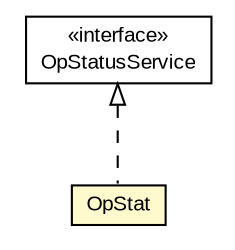 #!/usr/local/bin/dot
#
# Class diagram 
# Generated by UMLGraph version R5_6-24-gf6e263 (http://www.umlgraph.org/)
#

digraph G {
	edge [fontname="arial",fontsize=10,labelfontname="arial",labelfontsize=10];
	node [fontname="arial",fontsize=10,shape=plaintext];
	nodesep=0.25;
	ranksep=0.5;
	// org.miloss.fgsms.services.interfaces.policyconfiguration.OpStatusService
	c837795 [label=<<table title="org.miloss.fgsms.services.interfaces.policyconfiguration.OpStatusService" border="0" cellborder="1" cellspacing="0" cellpadding="2" port="p" href="../../interfaces/policyconfiguration/OpStatusService.html">
		<tr><td><table border="0" cellspacing="0" cellpadding="1">
<tr><td align="center" balign="center"> &#171;interface&#187; </td></tr>
<tr><td align="center" balign="center"> OpStatusService </td></tr>
		</table></td></tr>
		</table>>, URL="../../interfaces/policyconfiguration/OpStatusService.html", fontname="arial", fontcolor="black", fontsize=10.0];
	// org.miloss.fgsms.services.rs.impl.OpStat
	c838289 [label=<<table title="org.miloss.fgsms.services.rs.impl.OpStat" border="0" cellborder="1" cellspacing="0" cellpadding="2" port="p" bgcolor="lemonChiffon" href="./OpStat.html">
		<tr><td><table border="0" cellspacing="0" cellpadding="1">
<tr><td align="center" balign="center"> OpStat </td></tr>
		</table></td></tr>
		</table>>, URL="./OpStat.html", fontname="arial", fontcolor="black", fontsize=10.0];
	//org.miloss.fgsms.services.rs.impl.OpStat implements org.miloss.fgsms.services.interfaces.policyconfiguration.OpStatusService
	c837795:p -> c838289:p [dir=back,arrowtail=empty,style=dashed];
}

